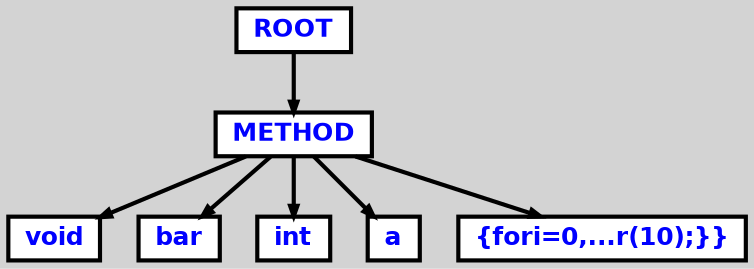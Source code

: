 digraph {

	ordering=out;
	ranksep=.4;
	bgcolor="lightgrey"; node [shape=box, fixedsize=false, fontsize=12, fontname="Helvetica-bold", fontcolor="blue"
		width=.25, height=.25, color="black", fillcolor="white", style="filled, solid, bold"];
	edge [arrowsize=.5, color="black", style="bold"]

  n0 [label="ROOT"];
  n1 [label="METHOD"];
  n1 [label="METHOD"];
  n2 [label="void"];
  n3 [label="bar"];
  n4 [label="int"];
  n5 [label="a"];
  n6 [label="{fori=0,...r(10);}}"];

  n0 -> n1 // "ROOT" -> "METHOD"
  n1 -> n2 // "METHOD" -> "void"
  n1 -> n3 // "METHOD" -> "bar"
  n1 -> n4 // "METHOD" -> "int"
  n1 -> n5 // "METHOD" -> "a"
  n1 -> n6 // "METHOD" -> "{fori=0,...r(10);}}"

}

